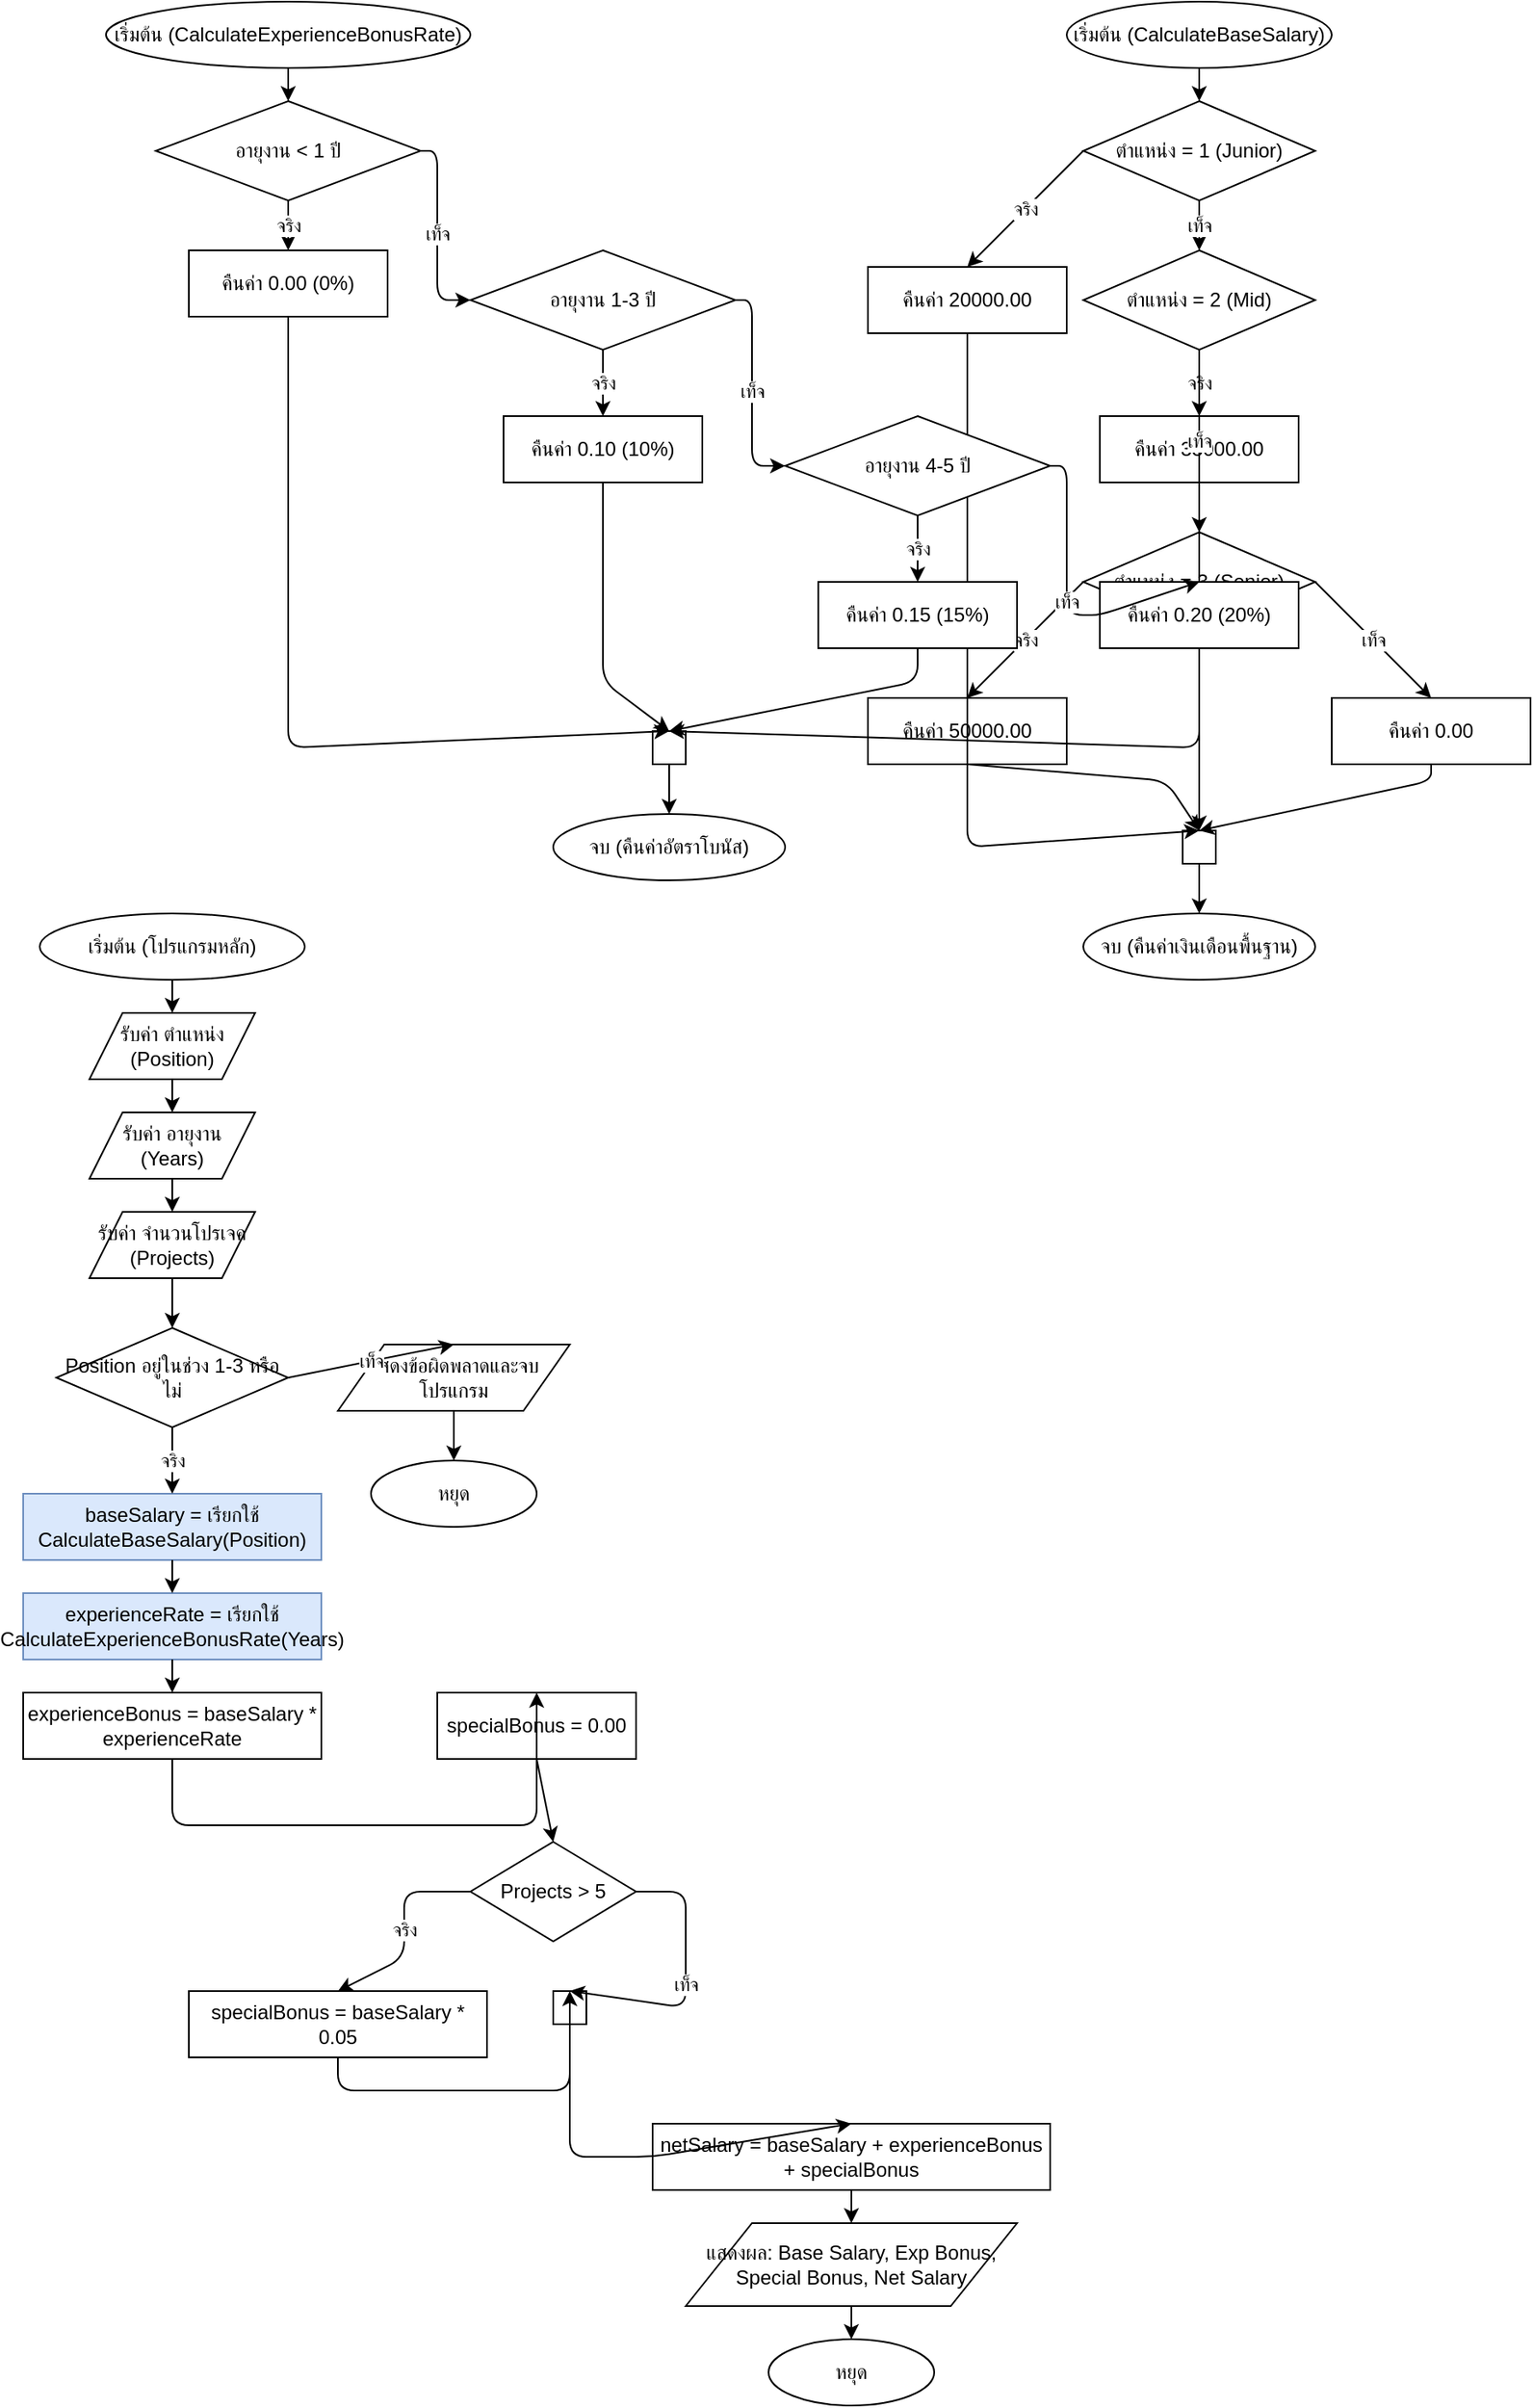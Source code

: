 <mxGraphModel dx="1200" dy="700" grid="1" gridSize="10" guides="1" tooltips="1" connect="1" arrows="1" fold="1" page="1" pageScale="1" pageWidth="850" pageHeight="1100" math="0" shadow="0">
  <root>
    <mxCell id="0" />
    <mxCell id="1" parent="0" />
    <!-- ============================================== -->
    <!-- FUNCTION: calculateBaseSalary(position) -->
    <!-- ============================================== -->
    <mxCell id="func_base_start" value="เริ่มต้น (CalculateBaseSalary)" style="ellipse;whiteSpace=wrap;html=1;" vertex="1" parent="1">
      <mxGeometry x="630" y="20" width="160" height="40" as="geometry" />
    </mxCell>
    <mxCell id="func_base_cond1" value="ตำแหน่ง = 1 (Junior)" style="rhombus;whiteSpace=wrap;html=1;" vertex="1" parent="1">
      <mxGeometry x="640" y="80" width="140" height="60" as="geometry" />
    </mxCell>
    <mxCell id="func_base_flow1" value="" style="endArrow=classic;html=1;exitX=0.5;exitY=1;entryX=0.5;entryY=0;" edge="1" parent="1" source="func_base_start" target="func_base_cond1">
      <mxGeometry relative="1" as="geometry" />
    </mxCell>
    <mxCell id="func_base_ret1" value="คืนค่า 20000.00" style="rounded=0;whiteSpace=wrap;html=1;" vertex="1" parent="1">
      <mxGeometry x="510" y="180" width="120" height="40" as="geometry" />
    </mxCell>
    <mxCell id="func_base_flow2" value="จริง" style="endArrow=classic;html=1;exitX=0;exitY=0.5;entryX=0.5;entryY=0;" edge="1" parent="1" source="func_base_cond1" target="func_base_ret1">
      <mxGeometry relative="1" as="geometry">
        <mxPoint x="640" y="110" as="sourcePoint" />
      </mxGeometry>
    </mxCell>
    <mxCell id="func_base_cond2" value="ตำแหน่ง = 2 (Mid)" style="rhombus;whiteSpace=wrap;html=1;" vertex="1" parent="1">
      <mxGeometry x="640" y="170" width="140" height="60" as="geometry" />
    </mxCell>
    <mxCell id="func_base_flow3" value="เท็จ" style="endArrow=classic;html=1;exitX=0.5;exitY=1;entryX=0.5;entryY=0;" edge="1" parent="1" source="func_base_cond1" target="func_base_cond2">
      <mxGeometry relative="1" as="geometry" />
    </mxCell>
    <mxCell id="func_base_ret2" value="คืนค่า 35000.00" style="rounded=0;whiteSpace=wrap;html=1;" vertex="1" parent="1">
      <mxGeometry x="650" y="270" width="120" height="40" as="geometry" />
    </mxCell>
    <mxCell id="func_base_flow4" value="จริง" style="endArrow=classic;html=1;exitX=0.5;exitY=1;entryX=0.5;entryY=0;" edge="1" parent="1" source="func_base_cond2" target="func_base_ret2">
      <mxGeometry relative="1" as="geometry" />
    </mxCell>
    <mxCell id="func_base_cond3" value="ตำแหน่ง = 3 (Senior)" style="rhombus;whiteSpace=wrap;html=1;" vertex="1" parent="1">
      <mxGeometry x="640" y="340" width="140" height="60" as="geometry" />
    </mxCell>
    <mxCell id="func_base_flow5" value="เท็จ" style="endArrow=classic;html=1;exitX=0.5;exitY=1;entryX=0.5;entryY=0;" edge="1" parent="1" source="func_base_cond2" target="func_base_cond3">
      <mxGeometry relative="1" as="geometry" />
    </mxCell>
    <mxCell id="func_base_ret3" value="คืนค่า 50000.00" style="rounded=0;whiteSpace=wrap;html=1;" vertex="1" parent="1">
      <mxGeometry x="510" y="440" width="120" height="40" as="geometry" />
    </mxCell>
    <mxCell id="func_base_flow6" value="จริง" style="endArrow=classic;html=1;exitX=0;exitY=0.5;entryX=0.5;entryY=0;" edge="1" parent="1" source="func_base_cond3" target="func_base_ret3">
      <mxGeometry relative="1" as="geometry">
        <mxPoint x="640" y="370" as="sourcePoint" />
      </mxGeometry>
    </mxCell>
    <mxCell id="func_base_ret_err" value="คืนค่า 0.00" style="rounded=0;whiteSpace=wrap;html=1;" vertex="1" parent="1">
      <mxGeometry x="790" y="440" width="120" height="40" as="geometry" />
    </mxCell>
    <mxCell id="func_base_flow7" value="เท็จ" style="endArrow=classic;html=1;exitX=1;exitY=0.5;entryX=0.5;entryY=0;" edge="1" parent="1" source="func_base_cond3" target="func_base_ret_err">
      <mxGeometry relative="1" as="geometry">
        <mxPoint x="780" y="370" as="sourcePoint" />
      </mxGeometry>
    </mxCell>
    <mxCell id="func_base_merge" value="" style="rhombus;whiteSpace=wrap;html=1;shape=cross;size=20;" vertex="1" parent="1">
      <mxGeometry x="700" y="520" width="20" height="20" as="geometry" />
    </mxCell>
    <mxCell id="func_base_flow_m1" value="" style="endArrow=classic;html=1;exitX=0.5;exitY=1;entryX=0.5;entryY=0;" edge="1" parent="1" source="func_base_ret1" target="func_base_merge">
      <mxGeometry relative="1" as="geometry">
        <mxPoint x="570" y="220" as="sourcePoint" />
        <Array as="points">
          <mxPoint x="570" y="530" />
        </Array>
      </mxGeometry>
    </mxCell>
    <mxCell id="func_base_flow_m2" value="" style="endArrow=classic;html=1;exitX=0.5;exitY=1;entryX=0.5;entryY=0;" edge="1" parent="1" source="func_base_ret2" target="func_base_merge">
      <mxGeometry relative="1" as="geometry">
        <mxPoint x="710" y="310" as="sourcePoint" />
        <Array as="points">
          <mxPoint x="710" y="490" />
        </Array>
      </mxGeometry>
    </mxCell>
    <mxCell id="func_base_flow_m3" value="" style="endArrow=classic;html=1;exitX=0.5;exitY=1;entryX=0.5;entryY=0;" edge="1" parent="1" source="func_base_ret3" target="func_base_merge">
      <mxGeometry relative="1" as="geometry">
        <mxPoint x="570" y="480" as="sourcePoint" />
        <Array as="points">
          <mxPoint x="690" y="490" />
        </Array>
      </mxGeometry>
    </mxCell>
    <mxCell id="func_base_flow_m4" value="" style="endArrow=classic;html=1;exitX=0.5;exitY=1;entryX=0.5;entryY=0;" edge="1" parent="1" source="func_base_ret_err" target="func_base_merge">
      <mxGeometry relative="1" as="geometry">
        <mxPoint x="850" y="480" as="sourcePoint" />
        <Array as="points">
          <mxPoint x="850" y="490" />
        </Array>
      </mxGeometry>
    </mxCell>
    <mxCell id="func_base_stop" value="จบ (คืนค่าเงินเดือนพื้นฐาน)" style="ellipse;whiteSpace=wrap;html=1;" vertex="1" parent="1">
      <mxGeometry x="640" y="570" width="140" height="40" as="geometry" />
    </mxCell>
    <mxCell id="func_base_flow_end" value="" style="endArrow=classic;html=1;exitX=0.5;exitY=1;entryX=0.5;entryY=0;" edge="1" parent="1" source="func_base_merge" target="func_base_stop">
      <mxGeometry relative="1" as="geometry" />
    </mxCell>
    <!-- ============================================== -->
    <!-- FUNCTION: calculateExperienceBonusRate(years) -->
    <!-- ============================================== -->
    <mxCell id="func_exp_start" value="เริ่มต้น (CalculateExperienceBonusRate)" style="ellipse;whiteSpace=wrap;html=1;" vertex="1" parent="1">
      <mxGeometry x="50" y="20" width="220" height="40" as="geometry" />
    </mxCell>
    <mxCell id="func_exp_cond1" value="อายุงาน &lt; 1 ปี" style="rhombus;whiteSpace=wrap;html=1;" vertex="1" parent="1">
      <mxGeometry x="80" y="80" width="160" height="60" as="geometry" />
    </mxCell>
    <mxCell id="func_exp_flow1" value="" style="endArrow=classic;html=1;exitX=0.5;exitY=1;entryX=0.5;entryY=0;" edge="1" parent="1" source="func_exp_start" target="func_exp_cond1">
      <mxGeometry relative="1" as="geometry" />
    </mxCell>
    <mxCell id="func_exp_ret1" value="คืนค่า 0.00 (0%)" style="rounded=0;whiteSpace=wrap;html=1;" vertex="1" parent="1">
      <mxGeometry x="100" y="170" width="120" height="40" as="geometry" />
    </mxCell>
    <mxCell id="func_exp_flow2" value="จริง" style="endArrow=classic;html=1;exitX=0.5;exitY=1;entryX=0.5;entryY=0;" edge="1" parent="1" source="func_exp_cond1" target="func_exp_ret1">
      <mxGeometry relative="1" as="geometry" />
    </mxCell>
    <mxCell id="func_exp_cond2" value="อายุงาน 1-3 ปี" style="rhombus;whiteSpace=wrap;html=1;" vertex="1" parent="1">
      <mxGeometry x="270" y="170" width="160" height="60" as="geometry" />
    </mxCell>
    <mxCell id="func_exp_flow3" value="เท็จ" style="endArrow=classic;html=1;exitX=1;exitY=0.5;entryX=0;entryY=0.5;" edge="1" parent="1" source="func_exp_cond1" target="func_exp_cond2">
      <mxGeometry relative="1" as="geometry">
        <mxPoint x="240" y="110" as="sourcePoint" />
        <Array as="points">
          <mxPoint x="250" y="110" />
          <mxPoint x="250" y="200" />
        </Array>
      </mxGeometry>
    </mxCell>
    <mxCell id="func_exp_ret2" value="คืนค่า 0.10 (10%)" style="rounded=0;whiteSpace=wrap;html=1;" vertex="1" parent="1">
      <mxGeometry x="290" y="270" width="120" height="40" as="geometry" />
    </mxCell>
    <mxCell id="func_exp_flow4" value="จริง" style="endArrow=classic;html=1;exitX=0.5;exitY=1;entryX=0.5;entryY=0;" edge="1" parent="1" source="func_exp_cond2" target="func_exp_ret2">
      <mxGeometry relative="1" as="geometry" />
    </mxCell>
    <mxCell id="func_exp_cond3" value="อายุงาน 4-5 ปี" style="rhombus;whiteSpace=wrap;html=1;" vertex="1" parent="1">
      <mxGeometry x="460" y="270" width="160" height="60" as="geometry" />
    </mxCell>
    <mxCell id="func_exp_flow5" value="เท็จ" style="endArrow=classic;html=1;exitX=1;exitY=0.5;entryX=0;entryY=0.5;" edge="1" parent="1" source="func_exp_cond2" target="func_exp_cond3">
      <mxGeometry relative="1" as="geometry">
        <mxPoint x="430" y="200" as="sourcePoint" />
        <Array as="points">
          <mxPoint x="440" y="200" />
          <mxPoint x="440" y="300" />
        </Array>
      </mxGeometry>
    </mxCell>
    <mxCell id="func_exp_ret3" value="คืนค่า 0.15 (15%)" style="rounded=0;whiteSpace=wrap;html=1;" vertex="1" parent="1">
      <mxGeometry x="480" y="370" width="120" height="40" as="geometry" />
    </mxCell>
    <mxCell id="func_exp_flow6" value="จริง" style="endArrow=classic;html=1;exitX=0.5;exitY=1;entryX=0.5;entryY=0;" edge="1" parent="1" source="func_exp_cond3" target="func_exp_ret3">
      <mxGeometry relative="1" as="geometry" />
    </mxCell>
    <mxCell id="func_exp_ret4" value="คืนค่า 0.20 (20%)" style="rounded=0;whiteSpace=wrap;html=1;" vertex="1" parent="1">
      <mxGeometry x="650" y="370" width="120" height="40" as="geometry" />
    </mxCell>
    <mxCell id="func_exp_flow7" value="เท็จ" style="endArrow=classic;html=1;exitX=1;exitY=0.5;entryX=0.5;entryY=0;" edge="1" parent="1" source="func_exp_cond3" target="func_exp_ret4">
      <mxGeometry relative="1" as="geometry">
        <mxPoint x="620" y="300" as="sourcePoint" />
        <Array as="points">
          <mxPoint x="630" y="300" />
          <mxPoint x="630" y="390" />
          <mxPoint x="650" y="390" />
        </Array>
      </mxGeometry>
    </mxCell>
    <mxCell id="func_exp_merge" value="" style="rhombus;whiteSpace=wrap;html=1;shape=cross;size=20;" vertex="1" parent="1">
      <mxGeometry x="380" y="460" width="20" height="20" as="geometry" />
    </mxCell>
    <mxCell id="func_exp_flow_m1" value="" style="endArrow=classic;html=1;exitX=0.5;exitY=1;entryX=0.5;entryY=0;" edge="1" parent="1" source="func_exp_ret1" target="func_exp_merge">
      <mxGeometry relative="1" as="geometry">
        <mxPoint x="160" y="210" as="sourcePoint" />
        <Array as="points">
          <mxPoint x="160" y="470" />
        </Array>
      </mxGeometry>
    </mxCell>
    <mxCell id="func_exp_flow_m2" value="" style="endArrow=classic;html=1;exitX=0.5;exitY=1;entryX=0.5;entryY=0;" edge="1" parent="1" source="func_exp_ret2" target="func_exp_merge">
      <mxGeometry relative="1" as="geometry">
        <mxPoint x="350" y="310" as="sourcePoint" />
        <Array as="points">
          <mxPoint x="350" y="430" />
        </Array>
      </mxGeometry>
    </mxCell>
    <mxCell id="func_exp_flow_m3" value="" style="endArrow=classic;html=1;exitX=0.5;exitY=1;entryX=0.5;entryY=0;" edge="1" parent="1" source="func_exp_ret3" target="func_exp_merge">
      <mxGeometry relative="1" as="geometry">
        <mxPoint x="540" y="410" as="sourcePoint" />
        <Array as="points">
          <mxPoint x="540" y="430" />
        </Array>
      </mxGeometry>
    </mxCell>
    <mxCell id="func_exp_flow_m4" value="" style="endArrow=classic;html=1;exitX=0.5;exitY=1;entryX=0.5;entryY=0;" edge="1" parent="1" source="func_exp_ret4" target="func_exp_merge">
      <mxGeometry relative="1" as="geometry">
        <mxPoint x="710" y="410" as="sourcePoint" />
        <Array as="points">
          <mxPoint x="710" y="470" />
        </Array>
      </mxGeometry>
    </mxCell>
    <mxCell id="func_exp_stop" value="จบ (คืนค่าอัตราโบนัส)" style="ellipse;whiteSpace=wrap;html=1;" vertex="1" parent="1">
      <mxGeometry x="320" y="510" width="140" height="40" as="geometry" />
    </mxCell>
    <mxCell id="func_exp_flow_end" value="" style="endArrow=classic;html=1;exitX=0.5;exitY=1;entryX=0.5;entryY=0;" edge="1" parent="1" source="func_exp_merge" target="func_exp_stop">
      <mxGeometry relative="1" as="geometry" />
    </mxCell>
    <!-- ============================================== -->
    <!-- MAIN FLOWCHART: main() -->
    <!-- ============================================== -->
    <mxCell id="main_start" value="เริ่มต้น (โปรแกรมหลัก)" style="ellipse;whiteSpace=wrap;html=1;" vertex="1" parent="1">
      <mxGeometry x="10" y="570" width="160" height="40" as="geometry" />
    </mxCell>
    <!-- Input Section -->
    <mxCell id="main_input_pos" value="รับค่า ตำแหน่ง (Position)" style="shape=parallelogram;perimeter=parallelogramPerimeter;whiteSpace=wrap;html=1;" vertex="1" parent="1">
      <mxGeometry x="40" y="630" width="100" height="40" as="geometry" />
    </mxCell>
    <mxCell id="main_flow1" value="" style="endArrow=classic;html=1;exitX=0.5;exitY=1;entryX=0.5;entryY=0;" edge="1" parent="1" source="main_start" target="main_input_pos">
      <mxGeometry relative="1" as="geometry" />
    </mxCell>
    <mxCell id="main_input_year" value="รับค่า อายุงาน (Years)" style="shape=parallelogram;perimeter=parallelogramPerimeter;whiteSpace=wrap;html=1;" vertex="1" parent="1">
      <mxGeometry x="40" y="690" width="100" height="40" as="geometry" />
    </mxCell>
    <mxCell id="main_flow2" value="" style="endArrow=classic;html=1;exitX=0.5;exitY=1;entryX=0.5;entryY=0;" edge="1" parent="1" source="main_input_pos" target="main_input_year">
      <mxGeometry relative="1" as="geometry" />
    </mxCell>
    <mxCell id="main_input_proj" value="รับค่า จำนวนโปรเจค (Projects)" style="shape=parallelogram;perimeter=parallelogramPerimeter;whiteSpace=wrap;html=1;" vertex="1" parent="1">
      <mxGeometry x="40" y="750" width="100" height="40" as="geometry" />
    </mxCell>
    <mxCell id="main_flow3" value="" style="endArrow=classic;html=1;exitX=0.5;exitY=1;entryX=0.5;entryY=0;" edge="1" parent="1" source="main_input_year" target="main_input_proj">
      <mxGeometry relative="1" as="geometry" />
    </mxCell>
    <!-- Position Validation (Simplified based on code structure) -->
    <mxCell id="main_cond_pos_valid" value="Position อยู่ในช่วง 1-3 หรือไม่" style="rhombus;whiteSpace=wrap;html=1;" vertex="1" parent="1">
      <mxGeometry x="20" y="820" width="140" height="60" as="geometry" />
    </mxCell>
    <mxCell id="main_flow4" value="" style="endArrow=classic;html=1;exitX=0.5;exitY=1;entryX=0.5;entryY=0;" edge="1" parent="1" source="main_input_proj" target="main_cond_pos_valid">
      <mxGeometry relative="1" as="geometry" />
    </mxCell>
    <mxCell id="main_output_error" value="แสดงข้อผิดพลาดและจบโปรแกรม" style="shape=parallelogram;perimeter=parallelogramPerimeter;whiteSpace=wrap;html=1;" vertex="1" parent="1">
      <mxGeometry x="190" y="830" width="140" height="40" as="geometry" />
    </mxCell>
    <mxCell id="main_flow_error" value="เท็จ" style="endArrow=classic;html=1;exitX=1;exitY=0.5;entryX=0.5;entryY=0;" edge="1" parent="1" source="main_cond_pos_valid" target="main_output_error">
      <mxGeometry relative="1" as="geometry">
        <mxPoint x="160" y="850" as="sourcePoint" />
      </mxGeometry>
    </mxCell>
    <mxCell id="main_stop_error" value="หยุด" style="ellipse;whiteSpace=wrap;html=1;" vertex="1" parent="1">
      <mxGeometry x="210" y="900" width="100" height="40" as="geometry" />
    </mxCell>
    <mxCell id="main_flow_error_stop" value="" style="endArrow=classic;html=1;exitX=0.5;exitY=1;entryX=0.5;entryY=0;" edge="1" parent="1" source="main_output_error" target="main_stop_error">
      <mxGeometry relative="1" as="geometry" />
    </mxCell>
    <!-- Calculation Steps -->
    <mxCell id="main_call_base" value="baseSalary = เรียกใช้ CalculateBaseSalary(Position)" style="rounded=0;whiteSpace=wrap;html=1;fillColor=#dae8fc;strokeColor=#6c8ebf;" vertex="1" parent="1">
      <mxGeometry x="0" y="920" width="180" height="40" as="geometry" />
    </mxCell>
    <mxCell id="main_flow5" value="จริง" style="endArrow=classic;html=1;exitX=0.5;exitY=1;entryX=0.5;entryY=0;" edge="1" parent="1" source="main_cond_pos_valid" target="main_call_base">
      <mxGeometry relative="1" as="geometry">
        <mxPoint x="90" y="880" as="sourcePoint" />
      </mxGeometry>
    </mxCell>
    <mxCell id="main_call_exp_rate" value="experienceRate = เรียกใช้ CalculateExperienceBonusRate(Years)" style="rounded=0;whiteSpace=wrap;html=1;fillColor=#dae8fc;strokeColor=#6c8ebf;" vertex="1" parent="1">
      <mxGeometry x="0" y="980" width="180" height="40" as="geometry" />
    </mxCell>
    <mxCell id="main_flow6" value="" style="endArrow=classic;html=1;exitX=0.5;exitY=1;entryX=0.5;entryY=0;" edge="1" parent="1" source="main_call_base" target="main_call_exp_rate">
      <mxGeometry relative="1" as="geometry" />
    </mxCell>
    <mxCell id="main_calc_exp_bonus" value="experienceBonus = baseSalary * experienceRate" style="rounded=0;whiteSpace=wrap;html=1;" vertex="1" parent="1">
      <mxGeometry x="0" y="1040" width="180" height="40" as="geometry" />
    </mxCell>
    <mxCell id="main_flow7" value="" style="endArrow=classic;html=1;exitX=0.5;exitY=1;entryX=0.5;entryY=0;" edge="1" parent="1" source="main_call_exp_rate" target="main_calc_exp_bonus">
      <mxGeometry relative="1" as="geometry" />
    </mxCell>
    <!-- Special Bonus Logic -->
    <mxCell id="main_init_special" value="specialBonus = 0.00" style="rounded=0;whiteSpace=wrap;html=1;" vertex="1" parent="1">
      <mxGeometry x="250" y="1040" width="120" height="40" as="geometry" />
    </mxCell>
    <mxCell id="main_flow8" value="" style="endArrow=classic;html=1;exitX=0.5;exitY=1;entryX=0.5;entryY=0;" edge="1" parent="1" source="main_calc_exp_bonus" target="main_init_special">
      <mxGeometry relative="1" as="geometry">
        <mxPoint x="90" y="1080" as="sourcePoint" />
        <Array as="points">
          <mxPoint x="90" y="1120" />
          <mxPoint x="310" y="1120" />
          <mxPoint x="310" y="1080" />
        </Array>
      </mxGeometry>
    </mxCell>
    <mxCell id="main_cond_special" value="Projects &gt; 5" style="rhombus;whiteSpace=wrap;html=1;" vertex="1" parent="1">
      <mxGeometry x="270" y="1130" width="100" height="60" as="geometry" />
    </mxCell>
    <mxCell id="main_flow9" value="" style="endArrow=classic;html=1;exitX=0.5;exitY=1;entryX=0.5;entryY=0;" edge="1" parent="1" source="main_init_special" target="main_cond_special">
      <mxGeometry relative="1" as="geometry" />
    </mxCell>
    <mxCell id="main_calc_special" value="specialBonus = baseSalary * 0.05" style="rounded=0;whiteSpace=wrap;html=1;" vertex="1" parent="1">
      <mxGeometry x="100" y="1220" width="180" height="40" as="geometry" />
    </mxCell>
    <mxCell id="main_flow10" value="จริง" style="endArrow=classic;html=1;exitX=0;exitY=0.5;entryX=0.5;entryY=0;" edge="1" parent="1" source="main_cond_special" target="main_calc_special">
      <mxGeometry relative="1" as="geometry">
        <mxPoint x="270" y="1160" as="sourcePoint" />
        <Array as="points">
          <mxPoint x="230" y="1160" />
          <mxPoint x="230" y="1200" />
        </Array>
      </mxGeometry>
    </mxCell>
    <mxCell id="main_merge_special" value="" style="rhombus;whiteSpace=wrap;html=1;shape=cross;size=20;" vertex="1" parent="1">
      <mxGeometry x="320" y="1220" width="20" height="20" as="geometry" />
    </mxCell>
    <mxCell id="main_flow11" value="" style="endArrow=classic;html=1;exitX=0.5;exitY=1;entryX=0.5;entryY=0;" edge="1" parent="1" source="main_calc_special" target="main_merge_special">
      <mxGeometry relative="1" as="geometry">
        <mxPoint x="190" y="1260" as="sourcePoint" />
        <Array as="points">
          <mxPoint x="190" y="1280" />
          <mxPoint x="330" y="1280" />
        </Array>
      </mxGeometry>
    </mxCell>
    <mxCell id="main_flow12" value="เท็จ" style="endArrow=classic;html=1;exitX=1;exitY=0.5;entryX=0.5;entryY=0;" edge="1" parent="1" source="main_cond_special" target="main_merge_special">
      <mxGeometry relative="1" as="geometry">
        <mxPoint x="370" y="1160" as="sourcePoint" />
        <Array as="points">
          <mxPoint x="400" y="1160" />
          <mxPoint x="400" y="1230" />
        </Array>
      </mxGeometry>
    </mxCell>
    <!-- Final Calculation and Output -->
    <mxCell id="main_calc_net" value="netSalary = baseSalary + experienceBonus + specialBonus" style="rounded=0;whiteSpace=wrap;html=1;" vertex="1" parent="1">
      <mxGeometry x="380" y="1300" width="240" height="40" as="geometry" />
    </mxCell>
    <mxCell id="main_flow13" value="" style="endArrow=classic;html=1;exitX=0.5;exitY=1;entryX=0.5;entryY=0;" edge="1" parent="1" source="main_merge_special" target="main_calc_net">
      <mxGeometry relative="1" as="geometry">
        <mxPoint x="330" y="1260" as="sourcePoint" />
        <Array as="points">
          <mxPoint x="330" y="1320" />
          <mxPoint x="380" y="1320" />
        </Array>
      </mxGeometry>
    </mxCell>
    <mxCell id="main_output_results" value="แสดงผล: Base Salary, Exp Bonus, Special Bonus, Net Salary" style="shape=parallelogram;perimeter=parallelogramPerimeter;whiteSpace=wrap;html=1;" vertex="1" parent="1">
      <mxGeometry x="400" y="1360" width="200" height="50" as="geometry" />
    </mxCell>
    <mxCell id="main_flow14" value="" style="endArrow=classic;html=1;exitX=0.5;exitY=1;entryX=0.5;entryY=0;" edge="1" parent="1" source="main_calc_net" target="main_output_results">
      <mxGeometry relative="1" as="geometry" />
    </mxCell>
    <mxCell id="main_stop_success" value="หยุด" style="ellipse;whiteSpace=wrap;html=1;" vertex="1" parent="1">
      <mxGeometry x="450" y="1430" width="100" height="40" as="geometry" />
    </mxCell>
    <mxCell id="main_flow15" value="" style="endArrow=classic;html=1;exitX=0.5;exitY=1;entryX=0.5;entryY=0;" edge="1" parent="1" source="main_output_results" target="main_stop_success">
      <mxGeometry relative="1" as="geometry" />
    </mxCell>
  </root>
</mxGraphModel>
